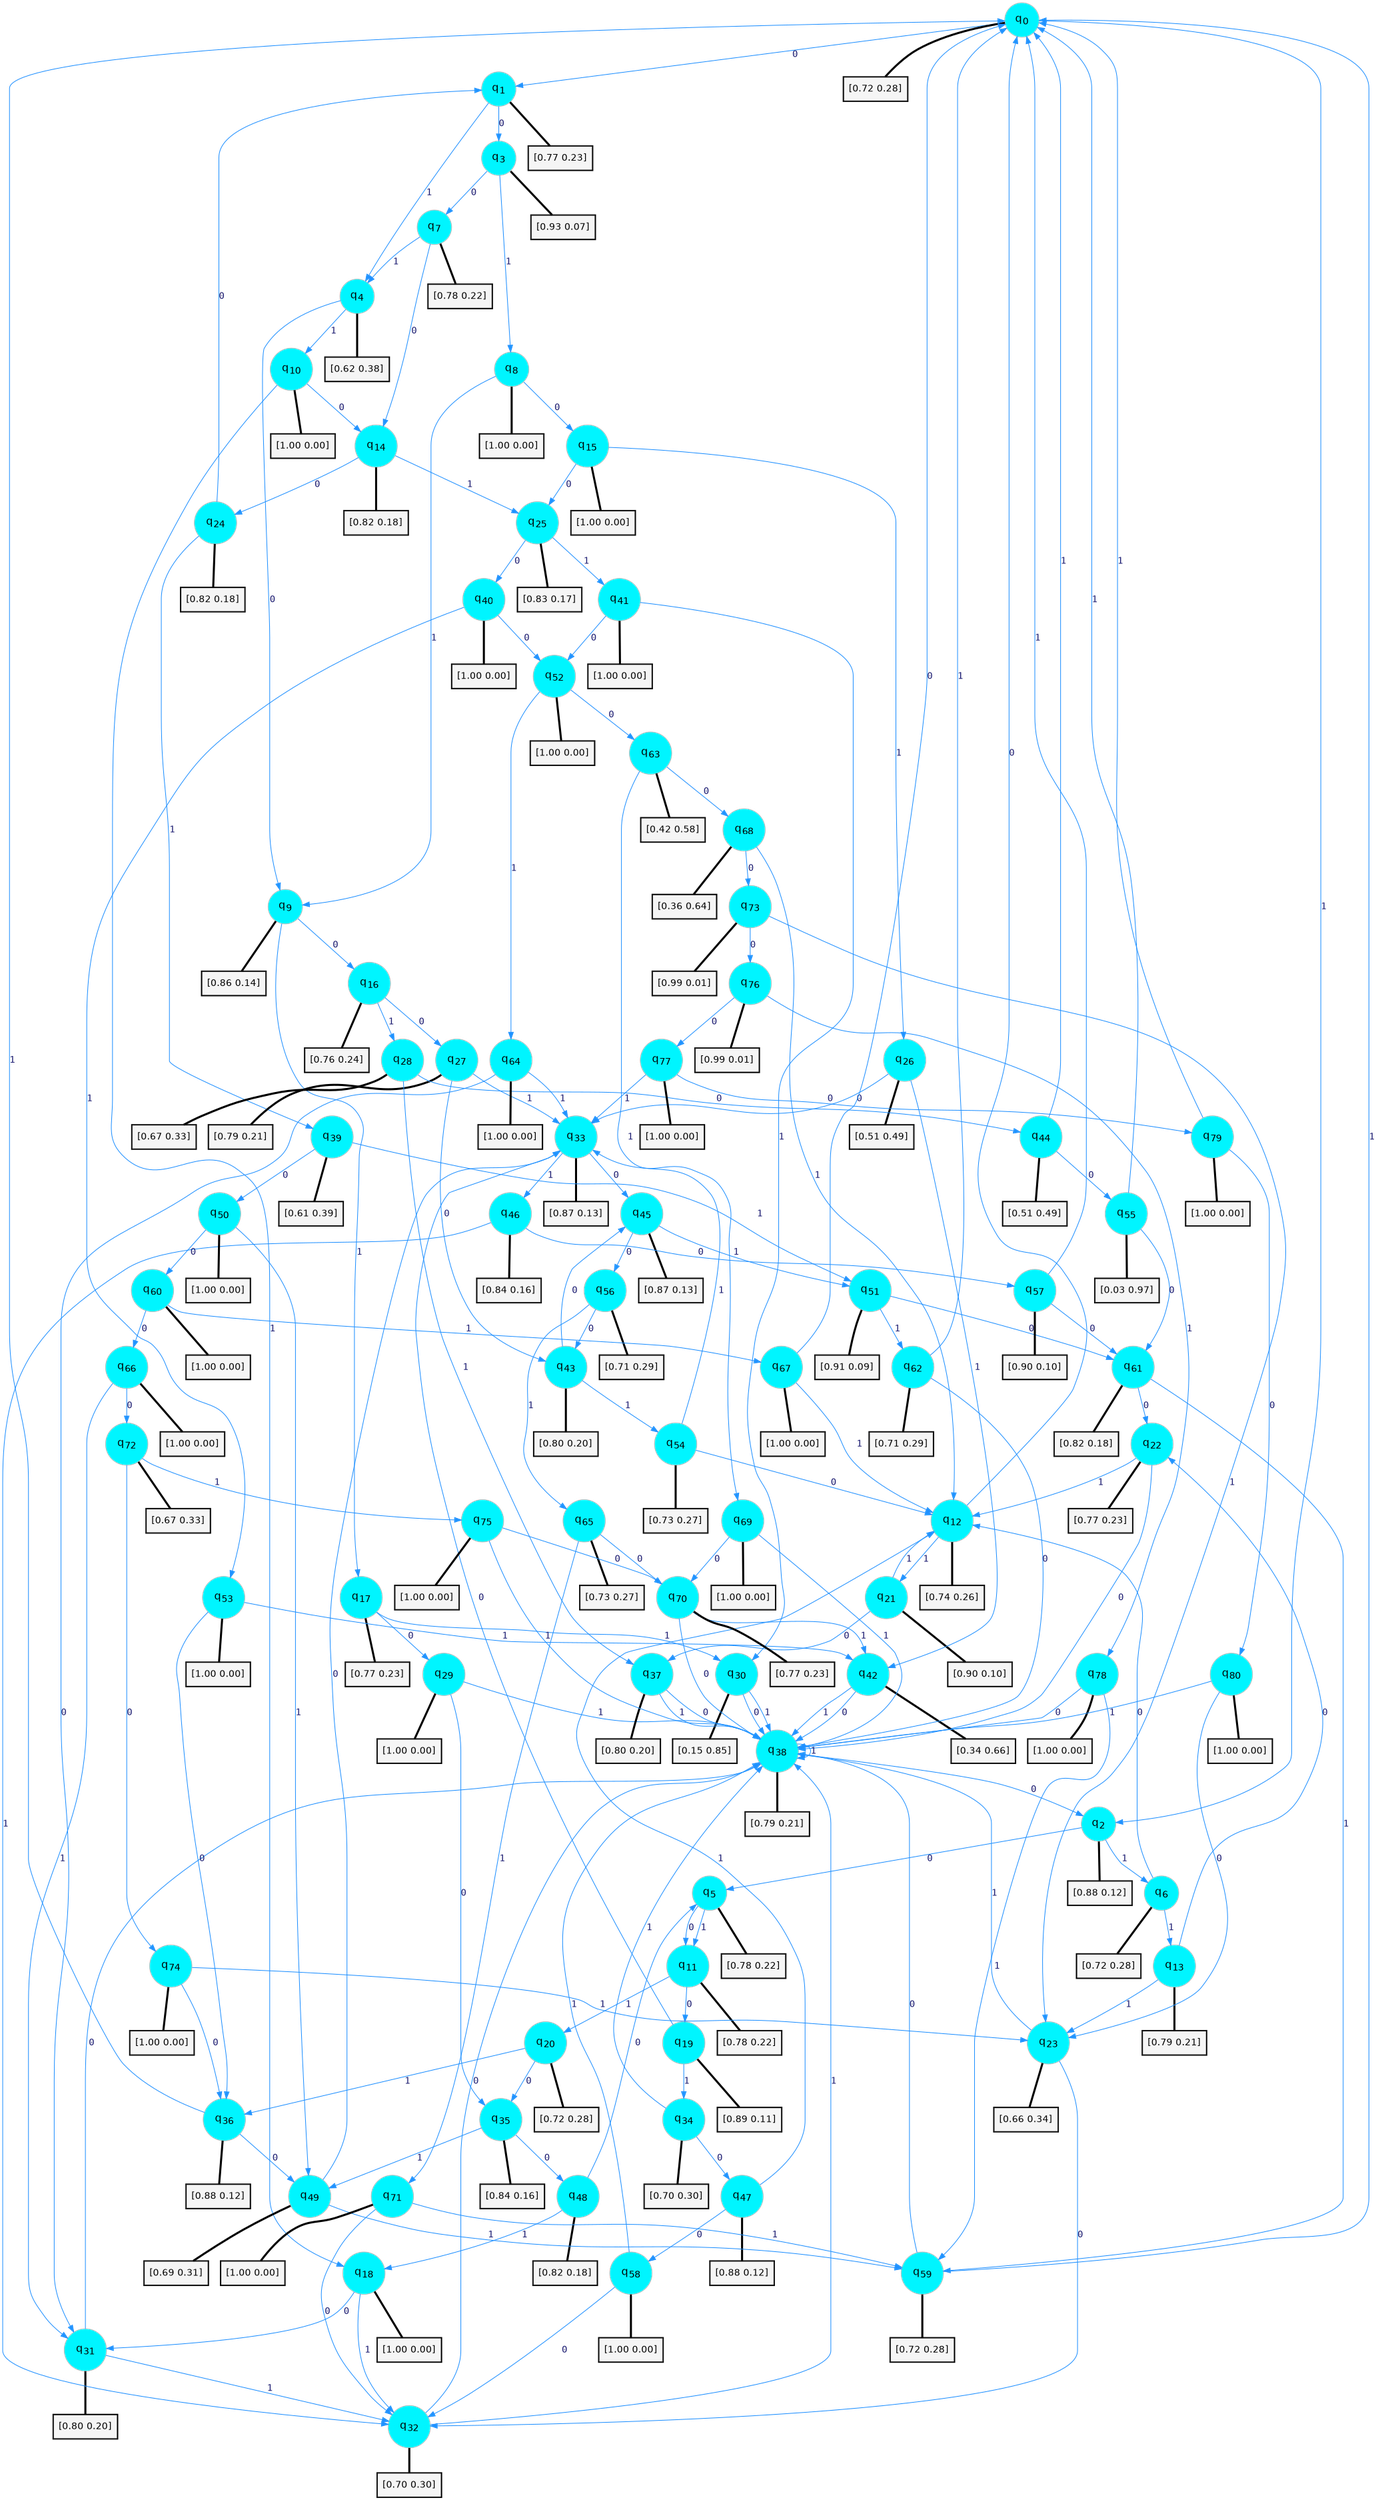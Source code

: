 digraph G {
graph [
bgcolor=transparent, dpi=300, rankdir=TD, size="40,25"];
node [
color=gray, fillcolor=turquoise1, fontcolor=black, fontname=Helvetica, fontsize=16, fontweight=bold, shape=circle, style=filled];
edge [
arrowsize=1, color=dodgerblue1, fontcolor=midnightblue, fontname=courier, fontweight=bold, penwidth=1, style=solid, weight=20];
0[label=<q<SUB>0</SUB>>];
1[label=<q<SUB>1</SUB>>];
2[label=<q<SUB>2</SUB>>];
3[label=<q<SUB>3</SUB>>];
4[label=<q<SUB>4</SUB>>];
5[label=<q<SUB>5</SUB>>];
6[label=<q<SUB>6</SUB>>];
7[label=<q<SUB>7</SUB>>];
8[label=<q<SUB>8</SUB>>];
9[label=<q<SUB>9</SUB>>];
10[label=<q<SUB>10</SUB>>];
11[label=<q<SUB>11</SUB>>];
12[label=<q<SUB>12</SUB>>];
13[label=<q<SUB>13</SUB>>];
14[label=<q<SUB>14</SUB>>];
15[label=<q<SUB>15</SUB>>];
16[label=<q<SUB>16</SUB>>];
17[label=<q<SUB>17</SUB>>];
18[label=<q<SUB>18</SUB>>];
19[label=<q<SUB>19</SUB>>];
20[label=<q<SUB>20</SUB>>];
21[label=<q<SUB>21</SUB>>];
22[label=<q<SUB>22</SUB>>];
23[label=<q<SUB>23</SUB>>];
24[label=<q<SUB>24</SUB>>];
25[label=<q<SUB>25</SUB>>];
26[label=<q<SUB>26</SUB>>];
27[label=<q<SUB>27</SUB>>];
28[label=<q<SUB>28</SUB>>];
29[label=<q<SUB>29</SUB>>];
30[label=<q<SUB>30</SUB>>];
31[label=<q<SUB>31</SUB>>];
32[label=<q<SUB>32</SUB>>];
33[label=<q<SUB>33</SUB>>];
34[label=<q<SUB>34</SUB>>];
35[label=<q<SUB>35</SUB>>];
36[label=<q<SUB>36</SUB>>];
37[label=<q<SUB>37</SUB>>];
38[label=<q<SUB>38</SUB>>];
39[label=<q<SUB>39</SUB>>];
40[label=<q<SUB>40</SUB>>];
41[label=<q<SUB>41</SUB>>];
42[label=<q<SUB>42</SUB>>];
43[label=<q<SUB>43</SUB>>];
44[label=<q<SUB>44</SUB>>];
45[label=<q<SUB>45</SUB>>];
46[label=<q<SUB>46</SUB>>];
47[label=<q<SUB>47</SUB>>];
48[label=<q<SUB>48</SUB>>];
49[label=<q<SUB>49</SUB>>];
50[label=<q<SUB>50</SUB>>];
51[label=<q<SUB>51</SUB>>];
52[label=<q<SUB>52</SUB>>];
53[label=<q<SUB>53</SUB>>];
54[label=<q<SUB>54</SUB>>];
55[label=<q<SUB>55</SUB>>];
56[label=<q<SUB>56</SUB>>];
57[label=<q<SUB>57</SUB>>];
58[label=<q<SUB>58</SUB>>];
59[label=<q<SUB>59</SUB>>];
60[label=<q<SUB>60</SUB>>];
61[label=<q<SUB>61</SUB>>];
62[label=<q<SUB>62</SUB>>];
63[label=<q<SUB>63</SUB>>];
64[label=<q<SUB>64</SUB>>];
65[label=<q<SUB>65</SUB>>];
66[label=<q<SUB>66</SUB>>];
67[label=<q<SUB>67</SUB>>];
68[label=<q<SUB>68</SUB>>];
69[label=<q<SUB>69</SUB>>];
70[label=<q<SUB>70</SUB>>];
71[label=<q<SUB>71</SUB>>];
72[label=<q<SUB>72</SUB>>];
73[label=<q<SUB>73</SUB>>];
74[label=<q<SUB>74</SUB>>];
75[label=<q<SUB>75</SUB>>];
76[label=<q<SUB>76</SUB>>];
77[label=<q<SUB>77</SUB>>];
78[label=<q<SUB>78</SUB>>];
79[label=<q<SUB>79</SUB>>];
80[label=<q<SUB>80</SUB>>];
81[label="[0.72 0.28]", shape=box,fontcolor=black, fontname=Helvetica, fontsize=14, penwidth=2, fillcolor=whitesmoke,color=black];
82[label="[0.77 0.23]", shape=box,fontcolor=black, fontname=Helvetica, fontsize=14, penwidth=2, fillcolor=whitesmoke,color=black];
83[label="[0.88 0.12]", shape=box,fontcolor=black, fontname=Helvetica, fontsize=14, penwidth=2, fillcolor=whitesmoke,color=black];
84[label="[0.93 0.07]", shape=box,fontcolor=black, fontname=Helvetica, fontsize=14, penwidth=2, fillcolor=whitesmoke,color=black];
85[label="[0.62 0.38]", shape=box,fontcolor=black, fontname=Helvetica, fontsize=14, penwidth=2, fillcolor=whitesmoke,color=black];
86[label="[0.78 0.22]", shape=box,fontcolor=black, fontname=Helvetica, fontsize=14, penwidth=2, fillcolor=whitesmoke,color=black];
87[label="[0.72 0.28]", shape=box,fontcolor=black, fontname=Helvetica, fontsize=14, penwidth=2, fillcolor=whitesmoke,color=black];
88[label="[0.78 0.22]", shape=box,fontcolor=black, fontname=Helvetica, fontsize=14, penwidth=2, fillcolor=whitesmoke,color=black];
89[label="[1.00 0.00]", shape=box,fontcolor=black, fontname=Helvetica, fontsize=14, penwidth=2, fillcolor=whitesmoke,color=black];
90[label="[0.86 0.14]", shape=box,fontcolor=black, fontname=Helvetica, fontsize=14, penwidth=2, fillcolor=whitesmoke,color=black];
91[label="[1.00 0.00]", shape=box,fontcolor=black, fontname=Helvetica, fontsize=14, penwidth=2, fillcolor=whitesmoke,color=black];
92[label="[0.78 0.22]", shape=box,fontcolor=black, fontname=Helvetica, fontsize=14, penwidth=2, fillcolor=whitesmoke,color=black];
93[label="[0.74 0.26]", shape=box,fontcolor=black, fontname=Helvetica, fontsize=14, penwidth=2, fillcolor=whitesmoke,color=black];
94[label="[0.79 0.21]", shape=box,fontcolor=black, fontname=Helvetica, fontsize=14, penwidth=2, fillcolor=whitesmoke,color=black];
95[label="[0.82 0.18]", shape=box,fontcolor=black, fontname=Helvetica, fontsize=14, penwidth=2, fillcolor=whitesmoke,color=black];
96[label="[1.00 0.00]", shape=box,fontcolor=black, fontname=Helvetica, fontsize=14, penwidth=2, fillcolor=whitesmoke,color=black];
97[label="[0.76 0.24]", shape=box,fontcolor=black, fontname=Helvetica, fontsize=14, penwidth=2, fillcolor=whitesmoke,color=black];
98[label="[0.77 0.23]", shape=box,fontcolor=black, fontname=Helvetica, fontsize=14, penwidth=2, fillcolor=whitesmoke,color=black];
99[label="[1.00 0.00]", shape=box,fontcolor=black, fontname=Helvetica, fontsize=14, penwidth=2, fillcolor=whitesmoke,color=black];
100[label="[0.89 0.11]", shape=box,fontcolor=black, fontname=Helvetica, fontsize=14, penwidth=2, fillcolor=whitesmoke,color=black];
101[label="[0.72 0.28]", shape=box,fontcolor=black, fontname=Helvetica, fontsize=14, penwidth=2, fillcolor=whitesmoke,color=black];
102[label="[0.90 0.10]", shape=box,fontcolor=black, fontname=Helvetica, fontsize=14, penwidth=2, fillcolor=whitesmoke,color=black];
103[label="[0.77 0.23]", shape=box,fontcolor=black, fontname=Helvetica, fontsize=14, penwidth=2, fillcolor=whitesmoke,color=black];
104[label="[0.66 0.34]", shape=box,fontcolor=black, fontname=Helvetica, fontsize=14, penwidth=2, fillcolor=whitesmoke,color=black];
105[label="[0.82 0.18]", shape=box,fontcolor=black, fontname=Helvetica, fontsize=14, penwidth=2, fillcolor=whitesmoke,color=black];
106[label="[0.83 0.17]", shape=box,fontcolor=black, fontname=Helvetica, fontsize=14, penwidth=2, fillcolor=whitesmoke,color=black];
107[label="[0.51 0.49]", shape=box,fontcolor=black, fontname=Helvetica, fontsize=14, penwidth=2, fillcolor=whitesmoke,color=black];
108[label="[0.79 0.21]", shape=box,fontcolor=black, fontname=Helvetica, fontsize=14, penwidth=2, fillcolor=whitesmoke,color=black];
109[label="[0.67 0.33]", shape=box,fontcolor=black, fontname=Helvetica, fontsize=14, penwidth=2, fillcolor=whitesmoke,color=black];
110[label="[1.00 0.00]", shape=box,fontcolor=black, fontname=Helvetica, fontsize=14, penwidth=2, fillcolor=whitesmoke,color=black];
111[label="[0.15 0.85]", shape=box,fontcolor=black, fontname=Helvetica, fontsize=14, penwidth=2, fillcolor=whitesmoke,color=black];
112[label="[0.80 0.20]", shape=box,fontcolor=black, fontname=Helvetica, fontsize=14, penwidth=2, fillcolor=whitesmoke,color=black];
113[label="[0.70 0.30]", shape=box,fontcolor=black, fontname=Helvetica, fontsize=14, penwidth=2, fillcolor=whitesmoke,color=black];
114[label="[0.87 0.13]", shape=box,fontcolor=black, fontname=Helvetica, fontsize=14, penwidth=2, fillcolor=whitesmoke,color=black];
115[label="[0.70 0.30]", shape=box,fontcolor=black, fontname=Helvetica, fontsize=14, penwidth=2, fillcolor=whitesmoke,color=black];
116[label="[0.84 0.16]", shape=box,fontcolor=black, fontname=Helvetica, fontsize=14, penwidth=2, fillcolor=whitesmoke,color=black];
117[label="[0.88 0.12]", shape=box,fontcolor=black, fontname=Helvetica, fontsize=14, penwidth=2, fillcolor=whitesmoke,color=black];
118[label="[0.80 0.20]", shape=box,fontcolor=black, fontname=Helvetica, fontsize=14, penwidth=2, fillcolor=whitesmoke,color=black];
119[label="[0.79 0.21]", shape=box,fontcolor=black, fontname=Helvetica, fontsize=14, penwidth=2, fillcolor=whitesmoke,color=black];
120[label="[0.61 0.39]", shape=box,fontcolor=black, fontname=Helvetica, fontsize=14, penwidth=2, fillcolor=whitesmoke,color=black];
121[label="[1.00 0.00]", shape=box,fontcolor=black, fontname=Helvetica, fontsize=14, penwidth=2, fillcolor=whitesmoke,color=black];
122[label="[1.00 0.00]", shape=box,fontcolor=black, fontname=Helvetica, fontsize=14, penwidth=2, fillcolor=whitesmoke,color=black];
123[label="[0.34 0.66]", shape=box,fontcolor=black, fontname=Helvetica, fontsize=14, penwidth=2, fillcolor=whitesmoke,color=black];
124[label="[0.80 0.20]", shape=box,fontcolor=black, fontname=Helvetica, fontsize=14, penwidth=2, fillcolor=whitesmoke,color=black];
125[label="[0.51 0.49]", shape=box,fontcolor=black, fontname=Helvetica, fontsize=14, penwidth=2, fillcolor=whitesmoke,color=black];
126[label="[0.87 0.13]", shape=box,fontcolor=black, fontname=Helvetica, fontsize=14, penwidth=2, fillcolor=whitesmoke,color=black];
127[label="[0.84 0.16]", shape=box,fontcolor=black, fontname=Helvetica, fontsize=14, penwidth=2, fillcolor=whitesmoke,color=black];
128[label="[0.88 0.12]", shape=box,fontcolor=black, fontname=Helvetica, fontsize=14, penwidth=2, fillcolor=whitesmoke,color=black];
129[label="[0.82 0.18]", shape=box,fontcolor=black, fontname=Helvetica, fontsize=14, penwidth=2, fillcolor=whitesmoke,color=black];
130[label="[0.69 0.31]", shape=box,fontcolor=black, fontname=Helvetica, fontsize=14, penwidth=2, fillcolor=whitesmoke,color=black];
131[label="[1.00 0.00]", shape=box,fontcolor=black, fontname=Helvetica, fontsize=14, penwidth=2, fillcolor=whitesmoke,color=black];
132[label="[0.91 0.09]", shape=box,fontcolor=black, fontname=Helvetica, fontsize=14, penwidth=2, fillcolor=whitesmoke,color=black];
133[label="[1.00 0.00]", shape=box,fontcolor=black, fontname=Helvetica, fontsize=14, penwidth=2, fillcolor=whitesmoke,color=black];
134[label="[1.00 0.00]", shape=box,fontcolor=black, fontname=Helvetica, fontsize=14, penwidth=2, fillcolor=whitesmoke,color=black];
135[label="[0.73 0.27]", shape=box,fontcolor=black, fontname=Helvetica, fontsize=14, penwidth=2, fillcolor=whitesmoke,color=black];
136[label="[0.03 0.97]", shape=box,fontcolor=black, fontname=Helvetica, fontsize=14, penwidth=2, fillcolor=whitesmoke,color=black];
137[label="[0.71 0.29]", shape=box,fontcolor=black, fontname=Helvetica, fontsize=14, penwidth=2, fillcolor=whitesmoke,color=black];
138[label="[0.90 0.10]", shape=box,fontcolor=black, fontname=Helvetica, fontsize=14, penwidth=2, fillcolor=whitesmoke,color=black];
139[label="[1.00 0.00]", shape=box,fontcolor=black, fontname=Helvetica, fontsize=14, penwidth=2, fillcolor=whitesmoke,color=black];
140[label="[0.72 0.28]", shape=box,fontcolor=black, fontname=Helvetica, fontsize=14, penwidth=2, fillcolor=whitesmoke,color=black];
141[label="[1.00 0.00]", shape=box,fontcolor=black, fontname=Helvetica, fontsize=14, penwidth=2, fillcolor=whitesmoke,color=black];
142[label="[0.82 0.18]", shape=box,fontcolor=black, fontname=Helvetica, fontsize=14, penwidth=2, fillcolor=whitesmoke,color=black];
143[label="[0.71 0.29]", shape=box,fontcolor=black, fontname=Helvetica, fontsize=14, penwidth=2, fillcolor=whitesmoke,color=black];
144[label="[0.42 0.58]", shape=box,fontcolor=black, fontname=Helvetica, fontsize=14, penwidth=2, fillcolor=whitesmoke,color=black];
145[label="[1.00 0.00]", shape=box,fontcolor=black, fontname=Helvetica, fontsize=14, penwidth=2, fillcolor=whitesmoke,color=black];
146[label="[0.73 0.27]", shape=box,fontcolor=black, fontname=Helvetica, fontsize=14, penwidth=2, fillcolor=whitesmoke,color=black];
147[label="[1.00 0.00]", shape=box,fontcolor=black, fontname=Helvetica, fontsize=14, penwidth=2, fillcolor=whitesmoke,color=black];
148[label="[1.00 0.00]", shape=box,fontcolor=black, fontname=Helvetica, fontsize=14, penwidth=2, fillcolor=whitesmoke,color=black];
149[label="[0.36 0.64]", shape=box,fontcolor=black, fontname=Helvetica, fontsize=14, penwidth=2, fillcolor=whitesmoke,color=black];
150[label="[1.00 0.00]", shape=box,fontcolor=black, fontname=Helvetica, fontsize=14, penwidth=2, fillcolor=whitesmoke,color=black];
151[label="[0.77 0.23]", shape=box,fontcolor=black, fontname=Helvetica, fontsize=14, penwidth=2, fillcolor=whitesmoke,color=black];
152[label="[1.00 0.00]", shape=box,fontcolor=black, fontname=Helvetica, fontsize=14, penwidth=2, fillcolor=whitesmoke,color=black];
153[label="[0.67 0.33]", shape=box,fontcolor=black, fontname=Helvetica, fontsize=14, penwidth=2, fillcolor=whitesmoke,color=black];
154[label="[0.99 0.01]", shape=box,fontcolor=black, fontname=Helvetica, fontsize=14, penwidth=2, fillcolor=whitesmoke,color=black];
155[label="[1.00 0.00]", shape=box,fontcolor=black, fontname=Helvetica, fontsize=14, penwidth=2, fillcolor=whitesmoke,color=black];
156[label="[1.00 0.00]", shape=box,fontcolor=black, fontname=Helvetica, fontsize=14, penwidth=2, fillcolor=whitesmoke,color=black];
157[label="[0.99 0.01]", shape=box,fontcolor=black, fontname=Helvetica, fontsize=14, penwidth=2, fillcolor=whitesmoke,color=black];
158[label="[1.00 0.00]", shape=box,fontcolor=black, fontname=Helvetica, fontsize=14, penwidth=2, fillcolor=whitesmoke,color=black];
159[label="[1.00 0.00]", shape=box,fontcolor=black, fontname=Helvetica, fontsize=14, penwidth=2, fillcolor=whitesmoke,color=black];
160[label="[1.00 0.00]", shape=box,fontcolor=black, fontname=Helvetica, fontsize=14, penwidth=2, fillcolor=whitesmoke,color=black];
161[label="[1.00 0.00]", shape=box,fontcolor=black, fontname=Helvetica, fontsize=14, penwidth=2, fillcolor=whitesmoke,color=black];
0->1 [label=0];
0->2 [label=1];
0->81 [arrowhead=none, penwidth=3,color=black];
1->3 [label=0];
1->4 [label=1];
1->82 [arrowhead=none, penwidth=3,color=black];
2->5 [label=0];
2->6 [label=1];
2->83 [arrowhead=none, penwidth=3,color=black];
3->7 [label=0];
3->8 [label=1];
3->84 [arrowhead=none, penwidth=3,color=black];
4->9 [label=0];
4->10 [label=1];
4->85 [arrowhead=none, penwidth=3,color=black];
5->11 [label=0];
5->11 [label=1];
5->86 [arrowhead=none, penwidth=3,color=black];
6->12 [label=0];
6->13 [label=1];
6->87 [arrowhead=none, penwidth=3,color=black];
7->14 [label=0];
7->4 [label=1];
7->88 [arrowhead=none, penwidth=3,color=black];
8->15 [label=0];
8->9 [label=1];
8->89 [arrowhead=none, penwidth=3,color=black];
9->16 [label=0];
9->17 [label=1];
9->90 [arrowhead=none, penwidth=3,color=black];
10->14 [label=0];
10->18 [label=1];
10->91 [arrowhead=none, penwidth=3,color=black];
11->19 [label=0];
11->20 [label=1];
11->92 [arrowhead=none, penwidth=3,color=black];
12->0 [label=0];
12->21 [label=1];
12->93 [arrowhead=none, penwidth=3,color=black];
13->22 [label=0];
13->23 [label=1];
13->94 [arrowhead=none, penwidth=3,color=black];
14->24 [label=0];
14->25 [label=1];
14->95 [arrowhead=none, penwidth=3,color=black];
15->25 [label=0];
15->26 [label=1];
15->96 [arrowhead=none, penwidth=3,color=black];
16->27 [label=0];
16->28 [label=1];
16->97 [arrowhead=none, penwidth=3,color=black];
17->29 [label=0];
17->30 [label=1];
17->98 [arrowhead=none, penwidth=3,color=black];
18->31 [label=0];
18->32 [label=1];
18->99 [arrowhead=none, penwidth=3,color=black];
19->33 [label=0];
19->34 [label=1];
19->100 [arrowhead=none, penwidth=3,color=black];
20->35 [label=0];
20->36 [label=1];
20->101 [arrowhead=none, penwidth=3,color=black];
21->37 [label=0];
21->12 [label=1];
21->102 [arrowhead=none, penwidth=3,color=black];
22->38 [label=0];
22->12 [label=1];
22->103 [arrowhead=none, penwidth=3,color=black];
23->32 [label=0];
23->38 [label=1];
23->104 [arrowhead=none, penwidth=3,color=black];
24->1 [label=0];
24->39 [label=1];
24->105 [arrowhead=none, penwidth=3,color=black];
25->40 [label=0];
25->41 [label=1];
25->106 [arrowhead=none, penwidth=3,color=black];
26->33 [label=0];
26->42 [label=1];
26->107 [arrowhead=none, penwidth=3,color=black];
27->43 [label=0];
27->33 [label=1];
27->108 [arrowhead=none, penwidth=3,color=black];
28->44 [label=0];
28->37 [label=1];
28->109 [arrowhead=none, penwidth=3,color=black];
29->35 [label=0];
29->38 [label=1];
29->110 [arrowhead=none, penwidth=3,color=black];
30->38 [label=0];
30->38 [label=1];
30->111 [arrowhead=none, penwidth=3,color=black];
31->38 [label=0];
31->32 [label=1];
31->112 [arrowhead=none, penwidth=3,color=black];
32->38 [label=0];
32->38 [label=1];
32->113 [arrowhead=none, penwidth=3,color=black];
33->45 [label=0];
33->46 [label=1];
33->114 [arrowhead=none, penwidth=3,color=black];
34->47 [label=0];
34->38 [label=1];
34->115 [arrowhead=none, penwidth=3,color=black];
35->48 [label=0];
35->49 [label=1];
35->116 [arrowhead=none, penwidth=3,color=black];
36->49 [label=0];
36->0 [label=1];
36->117 [arrowhead=none, penwidth=3,color=black];
37->38 [label=0];
37->38 [label=1];
37->118 [arrowhead=none, penwidth=3,color=black];
38->2 [label=0];
38->38 [label=1];
38->119 [arrowhead=none, penwidth=3,color=black];
39->50 [label=0];
39->51 [label=1];
39->120 [arrowhead=none, penwidth=3,color=black];
40->52 [label=0];
40->53 [label=1];
40->121 [arrowhead=none, penwidth=3,color=black];
41->52 [label=0];
41->30 [label=1];
41->122 [arrowhead=none, penwidth=3,color=black];
42->38 [label=0];
42->38 [label=1];
42->123 [arrowhead=none, penwidth=3,color=black];
43->45 [label=0];
43->54 [label=1];
43->124 [arrowhead=none, penwidth=3,color=black];
44->55 [label=0];
44->0 [label=1];
44->125 [arrowhead=none, penwidth=3,color=black];
45->56 [label=0];
45->51 [label=1];
45->126 [arrowhead=none, penwidth=3,color=black];
46->57 [label=0];
46->32 [label=1];
46->127 [arrowhead=none, penwidth=3,color=black];
47->58 [label=0];
47->12 [label=1];
47->128 [arrowhead=none, penwidth=3,color=black];
48->5 [label=0];
48->18 [label=1];
48->129 [arrowhead=none, penwidth=3,color=black];
49->33 [label=0];
49->59 [label=1];
49->130 [arrowhead=none, penwidth=3,color=black];
50->60 [label=0];
50->49 [label=1];
50->131 [arrowhead=none, penwidth=3,color=black];
51->61 [label=0];
51->62 [label=1];
51->132 [arrowhead=none, penwidth=3,color=black];
52->63 [label=0];
52->64 [label=1];
52->133 [arrowhead=none, penwidth=3,color=black];
53->36 [label=0];
53->42 [label=1];
53->134 [arrowhead=none, penwidth=3,color=black];
54->12 [label=0];
54->33 [label=1];
54->135 [arrowhead=none, penwidth=3,color=black];
55->61 [label=0];
55->0 [label=1];
55->136 [arrowhead=none, penwidth=3,color=black];
56->43 [label=0];
56->65 [label=1];
56->137 [arrowhead=none, penwidth=3,color=black];
57->61 [label=0];
57->0 [label=1];
57->138 [arrowhead=none, penwidth=3,color=black];
58->32 [label=0];
58->38 [label=1];
58->139 [arrowhead=none, penwidth=3,color=black];
59->38 [label=0];
59->0 [label=1];
59->140 [arrowhead=none, penwidth=3,color=black];
60->66 [label=0];
60->67 [label=1];
60->141 [arrowhead=none, penwidth=3,color=black];
61->22 [label=0];
61->59 [label=1];
61->142 [arrowhead=none, penwidth=3,color=black];
62->38 [label=0];
62->0 [label=1];
62->143 [arrowhead=none, penwidth=3,color=black];
63->68 [label=0];
63->69 [label=1];
63->144 [arrowhead=none, penwidth=3,color=black];
64->31 [label=0];
64->33 [label=1];
64->145 [arrowhead=none, penwidth=3,color=black];
65->70 [label=0];
65->71 [label=1];
65->146 [arrowhead=none, penwidth=3,color=black];
66->72 [label=0];
66->31 [label=1];
66->147 [arrowhead=none, penwidth=3,color=black];
67->0 [label=0];
67->12 [label=1];
67->148 [arrowhead=none, penwidth=3,color=black];
68->73 [label=0];
68->12 [label=1];
68->149 [arrowhead=none, penwidth=3,color=black];
69->70 [label=0];
69->38 [label=1];
69->150 [arrowhead=none, penwidth=3,color=black];
70->38 [label=0];
70->42 [label=1];
70->151 [arrowhead=none, penwidth=3,color=black];
71->32 [label=0];
71->59 [label=1];
71->152 [arrowhead=none, penwidth=3,color=black];
72->74 [label=0];
72->75 [label=1];
72->153 [arrowhead=none, penwidth=3,color=black];
73->76 [label=0];
73->23 [label=1];
73->154 [arrowhead=none, penwidth=3,color=black];
74->36 [label=0];
74->23 [label=1];
74->155 [arrowhead=none, penwidth=3,color=black];
75->70 [label=0];
75->38 [label=1];
75->156 [arrowhead=none, penwidth=3,color=black];
76->77 [label=0];
76->78 [label=1];
76->157 [arrowhead=none, penwidth=3,color=black];
77->79 [label=0];
77->33 [label=1];
77->158 [arrowhead=none, penwidth=3,color=black];
78->38 [label=0];
78->59 [label=1];
78->159 [arrowhead=none, penwidth=3,color=black];
79->80 [label=0];
79->0 [label=1];
79->160 [arrowhead=none, penwidth=3,color=black];
80->23 [label=0];
80->38 [label=1];
80->161 [arrowhead=none, penwidth=3,color=black];
}
